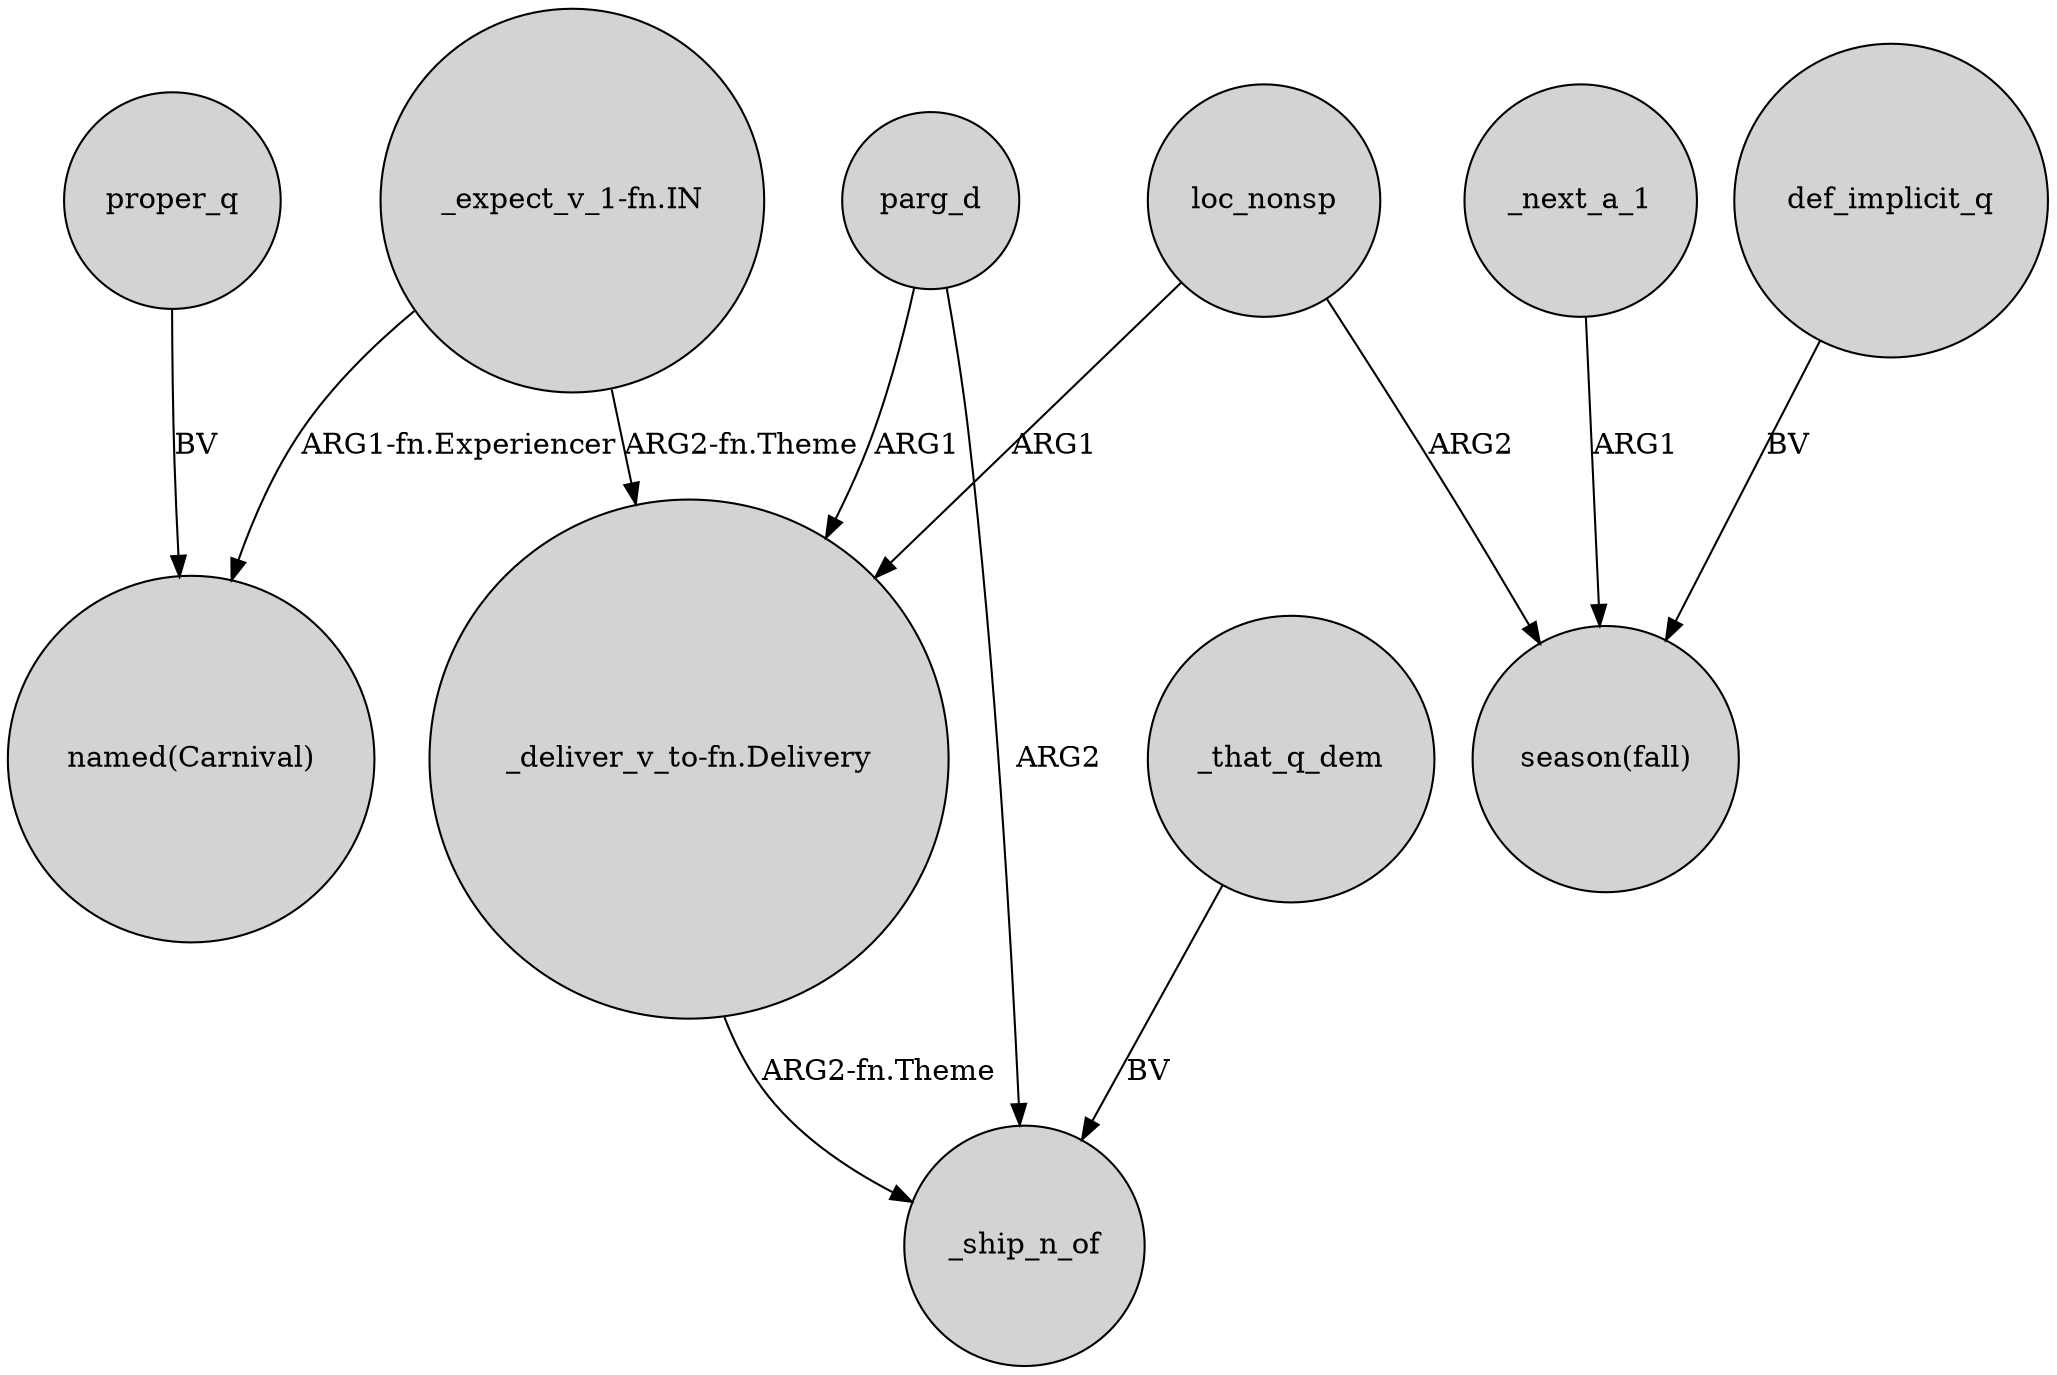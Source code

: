 digraph {
	node [shape=circle style=filled]
	proper_q -> "named(Carnival)" [label=BV]
	"_expect_v_1-fn.IN" -> "named(Carnival)" [label="ARG1-fn.Experiencer"]
	parg_d -> "_deliver_v_to-fn.Delivery" [label=ARG1]
	loc_nonsp -> "_deliver_v_to-fn.Delivery" [label=ARG1]
	"_deliver_v_to-fn.Delivery" -> _ship_n_of [label="ARG2-fn.Theme"]
	_that_q_dem -> _ship_n_of [label=BV]
	_next_a_1 -> "season(fall)" [label=ARG1]
	loc_nonsp -> "season(fall)" [label=ARG2]
	def_implicit_q -> "season(fall)" [label=BV]
	"_expect_v_1-fn.IN" -> "_deliver_v_to-fn.Delivery" [label="ARG2-fn.Theme"]
	parg_d -> _ship_n_of [label=ARG2]
}
